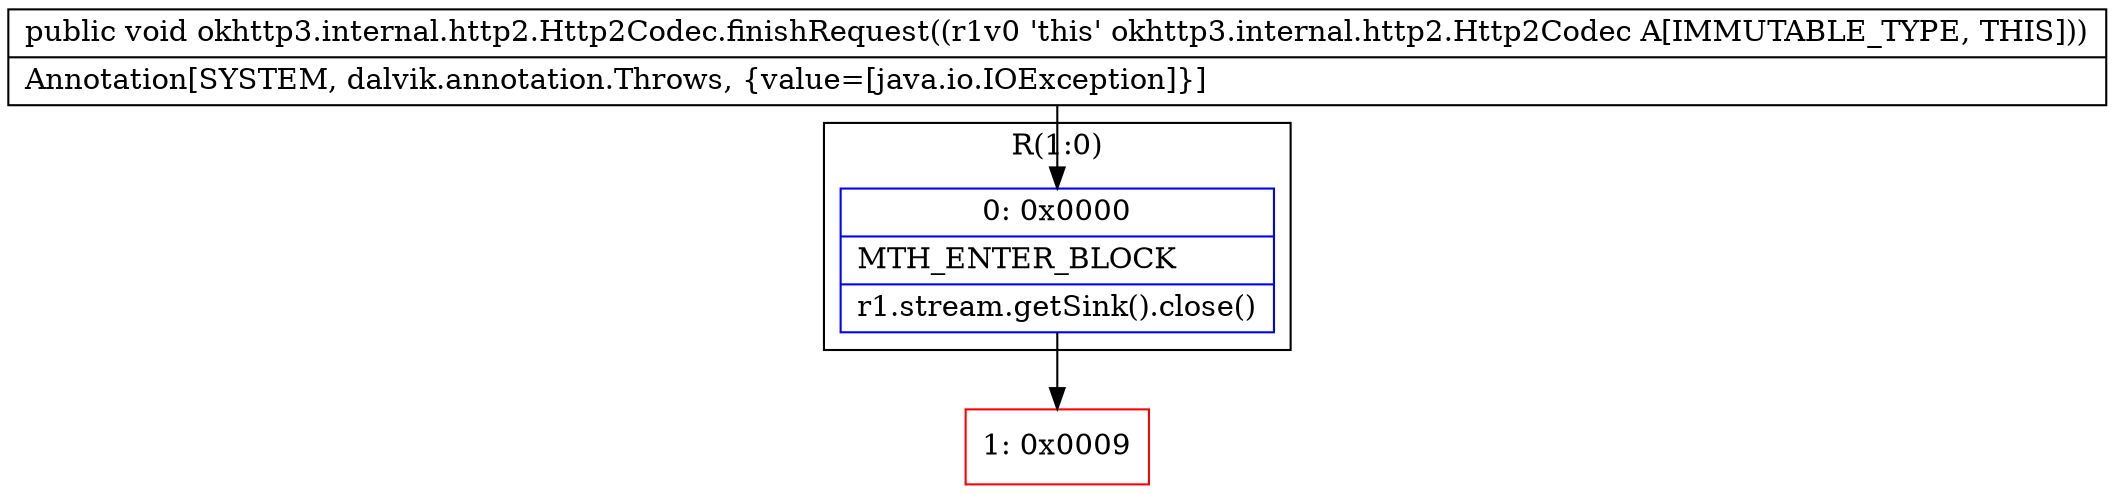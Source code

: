 digraph "CFG forokhttp3.internal.http2.Http2Codec.finishRequest()V" {
subgraph cluster_Region_630069437 {
label = "R(1:0)";
node [shape=record,color=blue];
Node_0 [shape=record,label="{0\:\ 0x0000|MTH_ENTER_BLOCK\l|r1.stream.getSink().close()\l}"];
}
Node_1 [shape=record,color=red,label="{1\:\ 0x0009}"];
MethodNode[shape=record,label="{public void okhttp3.internal.http2.Http2Codec.finishRequest((r1v0 'this' okhttp3.internal.http2.Http2Codec A[IMMUTABLE_TYPE, THIS]))  | Annotation[SYSTEM, dalvik.annotation.Throws, \{value=[java.io.IOException]\}]\l}"];
MethodNode -> Node_0;
Node_0 -> Node_1;
}

